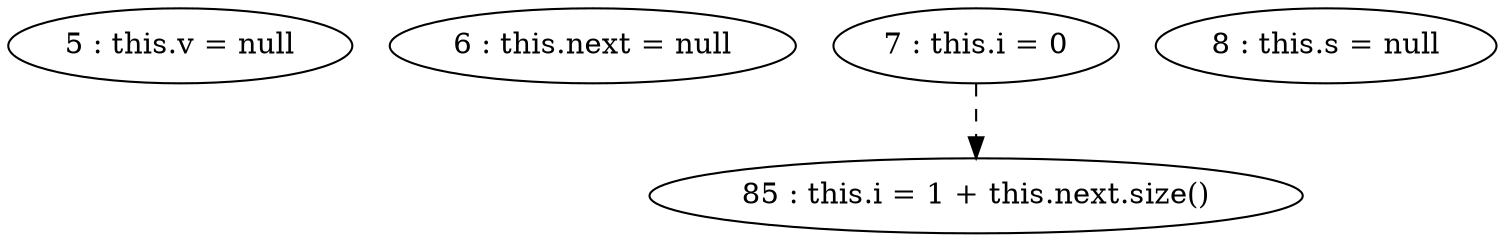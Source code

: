 digraph G {
"5 : this.v = null"
"6 : this.next = null"
"7 : this.i = 0"
"7 : this.i = 0" -> "85 : this.i = 1 + this.next.size()" [style=dashed]
"8 : this.s = null"
"85 : this.i = 1 + this.next.size()"
}